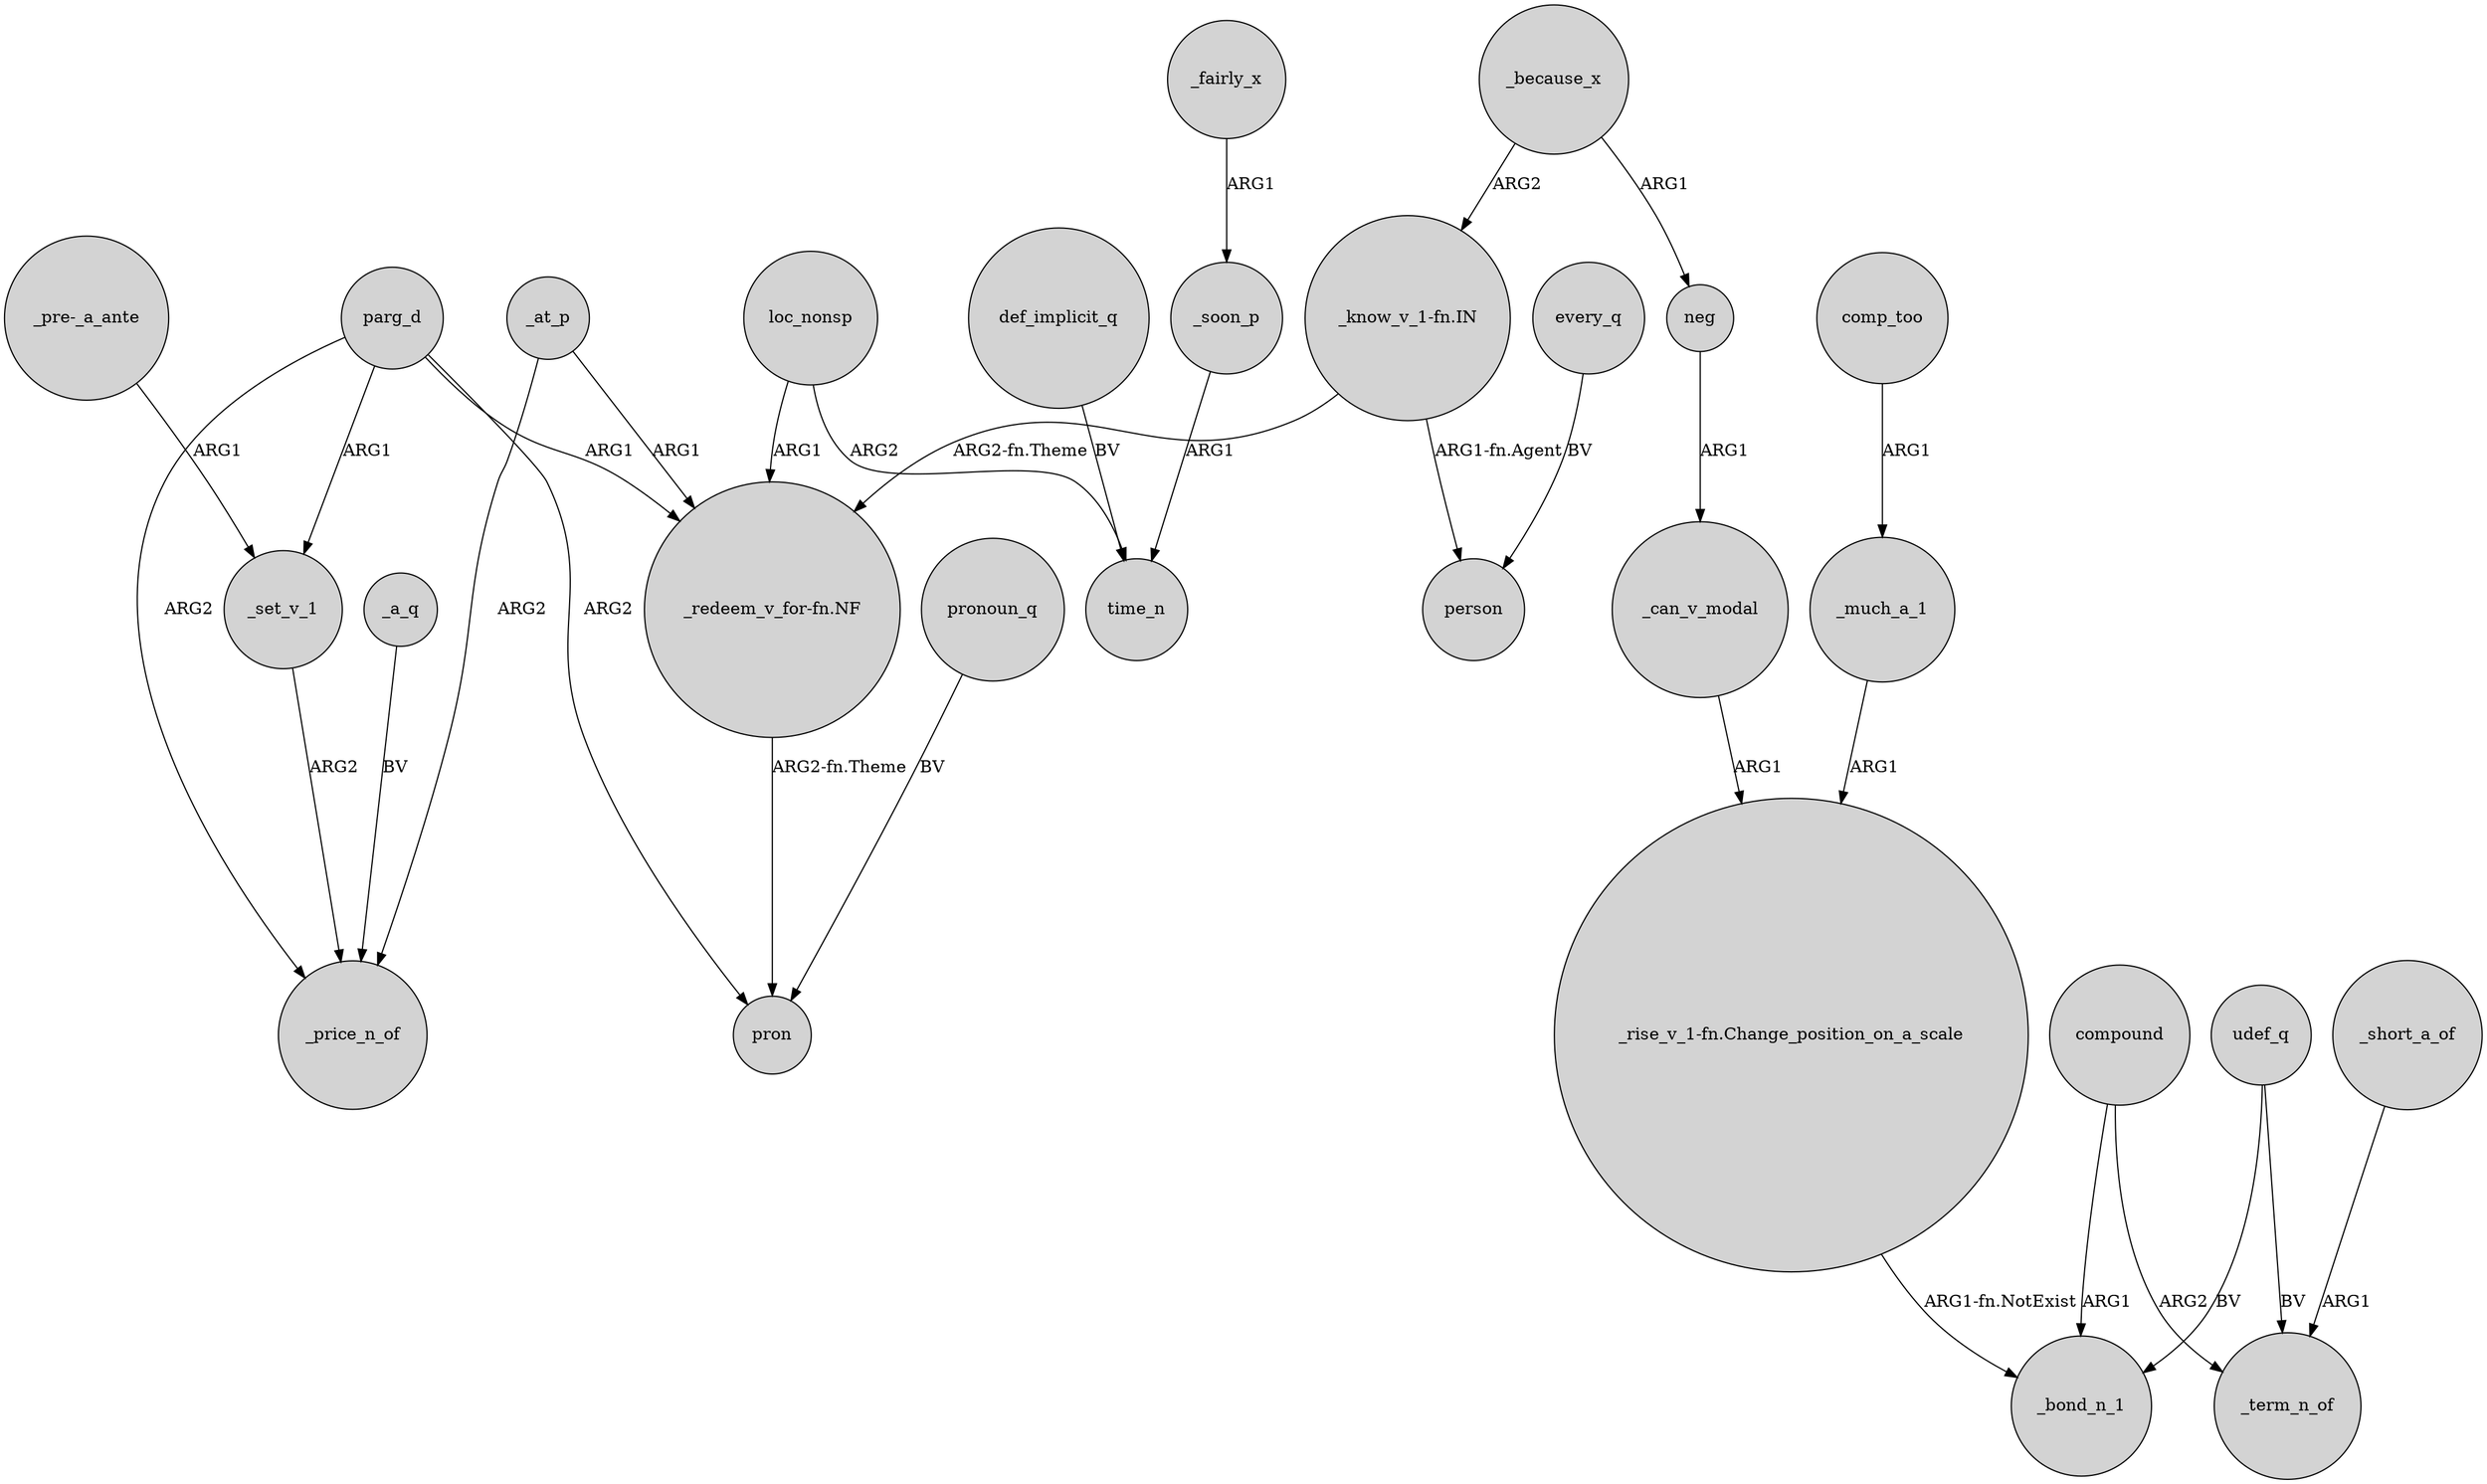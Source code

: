 digraph {
	node [shape=circle style=filled]
	"_pre-_a_ante" -> _set_v_1 [label=ARG1]
	def_implicit_q -> time_n [label=BV]
	compound -> _term_n_of [label=ARG2]
	parg_d -> "_redeem_v_for-fn.NF" [label=ARG1]
	compound -> _bond_n_1 [label=ARG1]
	_short_a_of -> _term_n_of [label=ARG1]
	every_q -> person [label=BV]
	_much_a_1 -> "_rise_v_1-fn.Change_position_on_a_scale" [label=ARG1]
	comp_too -> _much_a_1 [label=ARG1]
	loc_nonsp -> time_n [label=ARG2]
	parg_d -> pron [label=ARG2]
	"_know_v_1-fn.IN" -> person [label="ARG1-fn.Agent"]
	pronoun_q -> pron [label=BV]
	"_know_v_1-fn.IN" -> "_redeem_v_for-fn.NF" [label="ARG2-fn.Theme"]
	udef_q -> _bond_n_1 [label=BV]
	_because_x -> "_know_v_1-fn.IN" [label=ARG2]
	_at_p -> "_redeem_v_for-fn.NF" [label=ARG1]
	udef_q -> _term_n_of [label=BV]
	"_redeem_v_for-fn.NF" -> pron [label="ARG2-fn.Theme"]
	loc_nonsp -> "_redeem_v_for-fn.NF" [label=ARG1]
	_can_v_modal -> "_rise_v_1-fn.Change_position_on_a_scale" [label=ARG1]
	parg_d -> _set_v_1 [label=ARG1]
	parg_d -> _price_n_of [label=ARG2]
	_soon_p -> time_n [label=ARG1]
	_because_x -> neg [label=ARG1]
	_at_p -> _price_n_of [label=ARG2]
	_a_q -> _price_n_of [label=BV]
	neg -> _can_v_modal [label=ARG1]
	_fairly_x -> _soon_p [label=ARG1]
	"_rise_v_1-fn.Change_position_on_a_scale" -> _bond_n_1 [label="ARG1-fn.NotExist"]
	_set_v_1 -> _price_n_of [label=ARG2]
}
